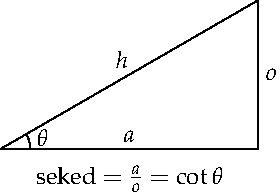 settings.tex="pdflatex";

texpreamble("\usepackage{amsmath}
\usepackage{amsthm,amssymb}
\usepackage{mathpazo}
\usepackage[svgnames]{xcolor}
");
import graph;

size(140);

real th=30;

draw("$a$",(Cos(th),0)--(0,0));
draw("$h$",(Cos(th),Sin(th))--(0,0));
draw("$o$",(Cos(th),0)--(Cos(th),Sin(th)));

draw("$\theta$",arc((0,0),0.1,0,th));

label("seked $=\frac ao=\cot\theta$",(0.5*Cos(th),-0.1));
